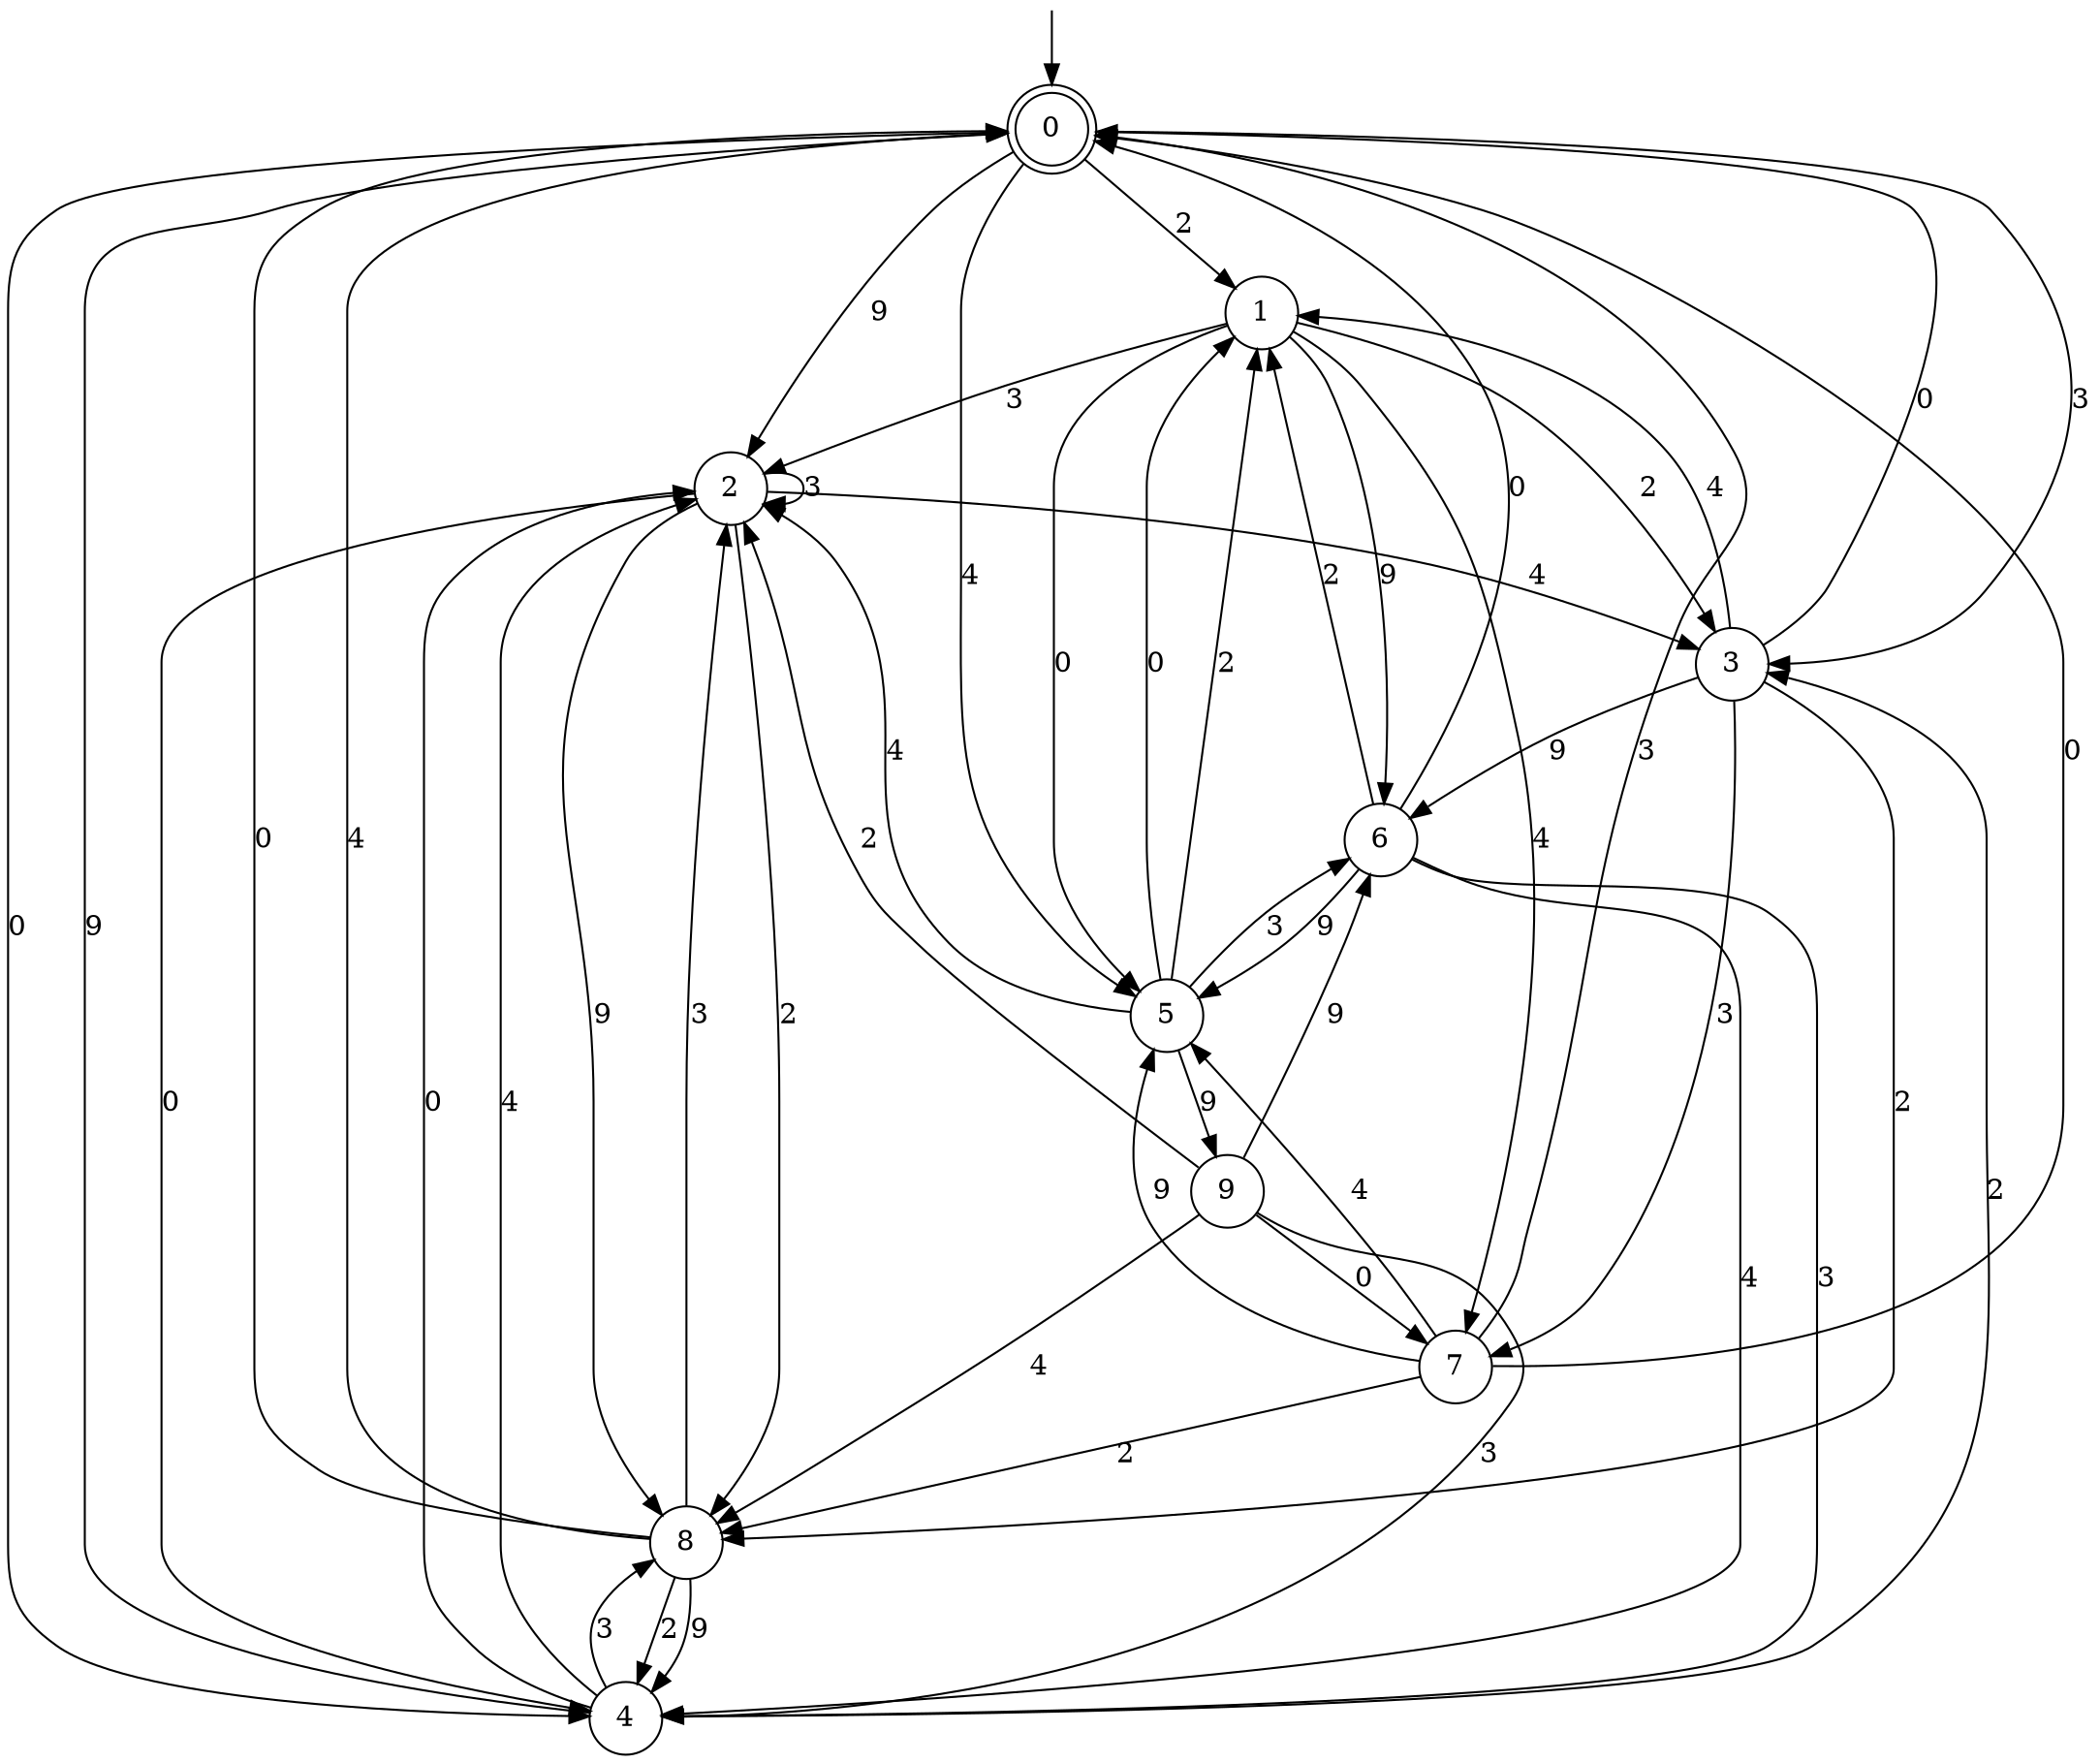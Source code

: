 digraph g {

	s0 [shape="doublecircle" label="0"];
	s1 [shape="circle" label="1"];
	s2 [shape="circle" label="2"];
	s3 [shape="circle" label="3"];
	s4 [shape="circle" label="4"];
	s5 [shape="circle" label="5"];
	s6 [shape="circle" label="6"];
	s7 [shape="circle" label="7"];
	s8 [shape="circle" label="8"];
	s9 [shape="circle" label="9"];
	s0 -> s1 [label="2"];
	s0 -> s2 [label="9"];
	s0 -> s3 [label="3"];
	s0 -> s4 [label="0"];
	s0 -> s5 [label="4"];
	s1 -> s3 [label="2"];
	s1 -> s6 [label="9"];
	s1 -> s2 [label="3"];
	s1 -> s5 [label="0"];
	s1 -> s7 [label="4"];
	s2 -> s8 [label="2"];
	s2 -> s8 [label="9"];
	s2 -> s2 [label="3"];
	s2 -> s4 [label="0"];
	s2 -> s3 [label="4"];
	s3 -> s8 [label="2"];
	s3 -> s6 [label="9"];
	s3 -> s7 [label="3"];
	s3 -> s0 [label="0"];
	s3 -> s1 [label="4"];
	s4 -> s3 [label="2"];
	s4 -> s0 [label="9"];
	s4 -> s8 [label="3"];
	s4 -> s2 [label="0"];
	s4 -> s2 [label="4"];
	s5 -> s1 [label="2"];
	s5 -> s9 [label="9"];
	s5 -> s6 [label="3"];
	s5 -> s1 [label="0"];
	s5 -> s2 [label="4"];
	s6 -> s1 [label="2"];
	s6 -> s5 [label="9"];
	s6 -> s4 [label="3"];
	s6 -> s0 [label="0"];
	s6 -> s4 [label="4"];
	s7 -> s8 [label="2"];
	s7 -> s5 [label="9"];
	s7 -> s0 [label="3"];
	s7 -> s0 [label="0"];
	s7 -> s5 [label="4"];
	s8 -> s4 [label="2"];
	s8 -> s4 [label="9"];
	s8 -> s2 [label="3"];
	s8 -> s0 [label="0"];
	s8 -> s0 [label="4"];
	s9 -> s2 [label="2"];
	s9 -> s6 [label="9"];
	s9 -> s4 [label="3"];
	s9 -> s7 [label="0"];
	s9 -> s8 [label="4"];

__start0 [label="" shape="none" width="0" height="0"];
__start0 -> s0;

}

